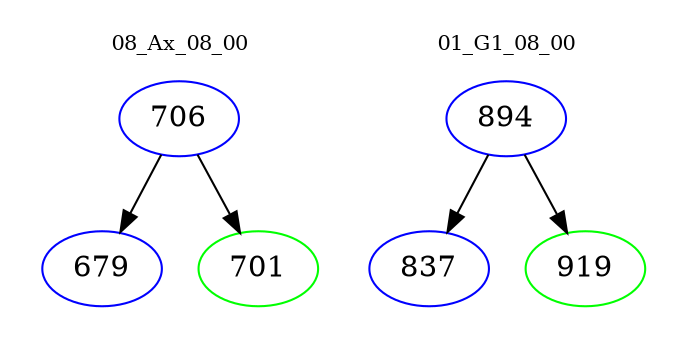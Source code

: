 digraph{
subgraph cluster_0 {
color = white
label = "08_Ax_08_00";
fontsize=10;
T0_706 [label="706", color="blue"]
T0_706 -> T0_679 [color="black"]
T0_679 [label="679", color="blue"]
T0_706 -> T0_701 [color="black"]
T0_701 [label="701", color="green"]
}
subgraph cluster_1 {
color = white
label = "01_G1_08_00";
fontsize=10;
T1_894 [label="894", color="blue"]
T1_894 -> T1_837 [color="black"]
T1_837 [label="837", color="blue"]
T1_894 -> T1_919 [color="black"]
T1_919 [label="919", color="green"]
}
}
